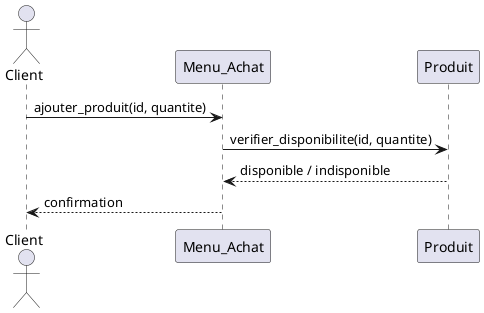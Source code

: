 @startuml
actor Client
participant "Menu_Achat"
participant "Produit"

Client -> Menu_Achat : ajouter_produit(id, quantite)
Menu_Achat -> Produit : verifier_disponibilite(id, quantite)
Produit --> Menu_Achat : disponible / indisponible
Menu_Achat --> Client : confirmation
@enduml